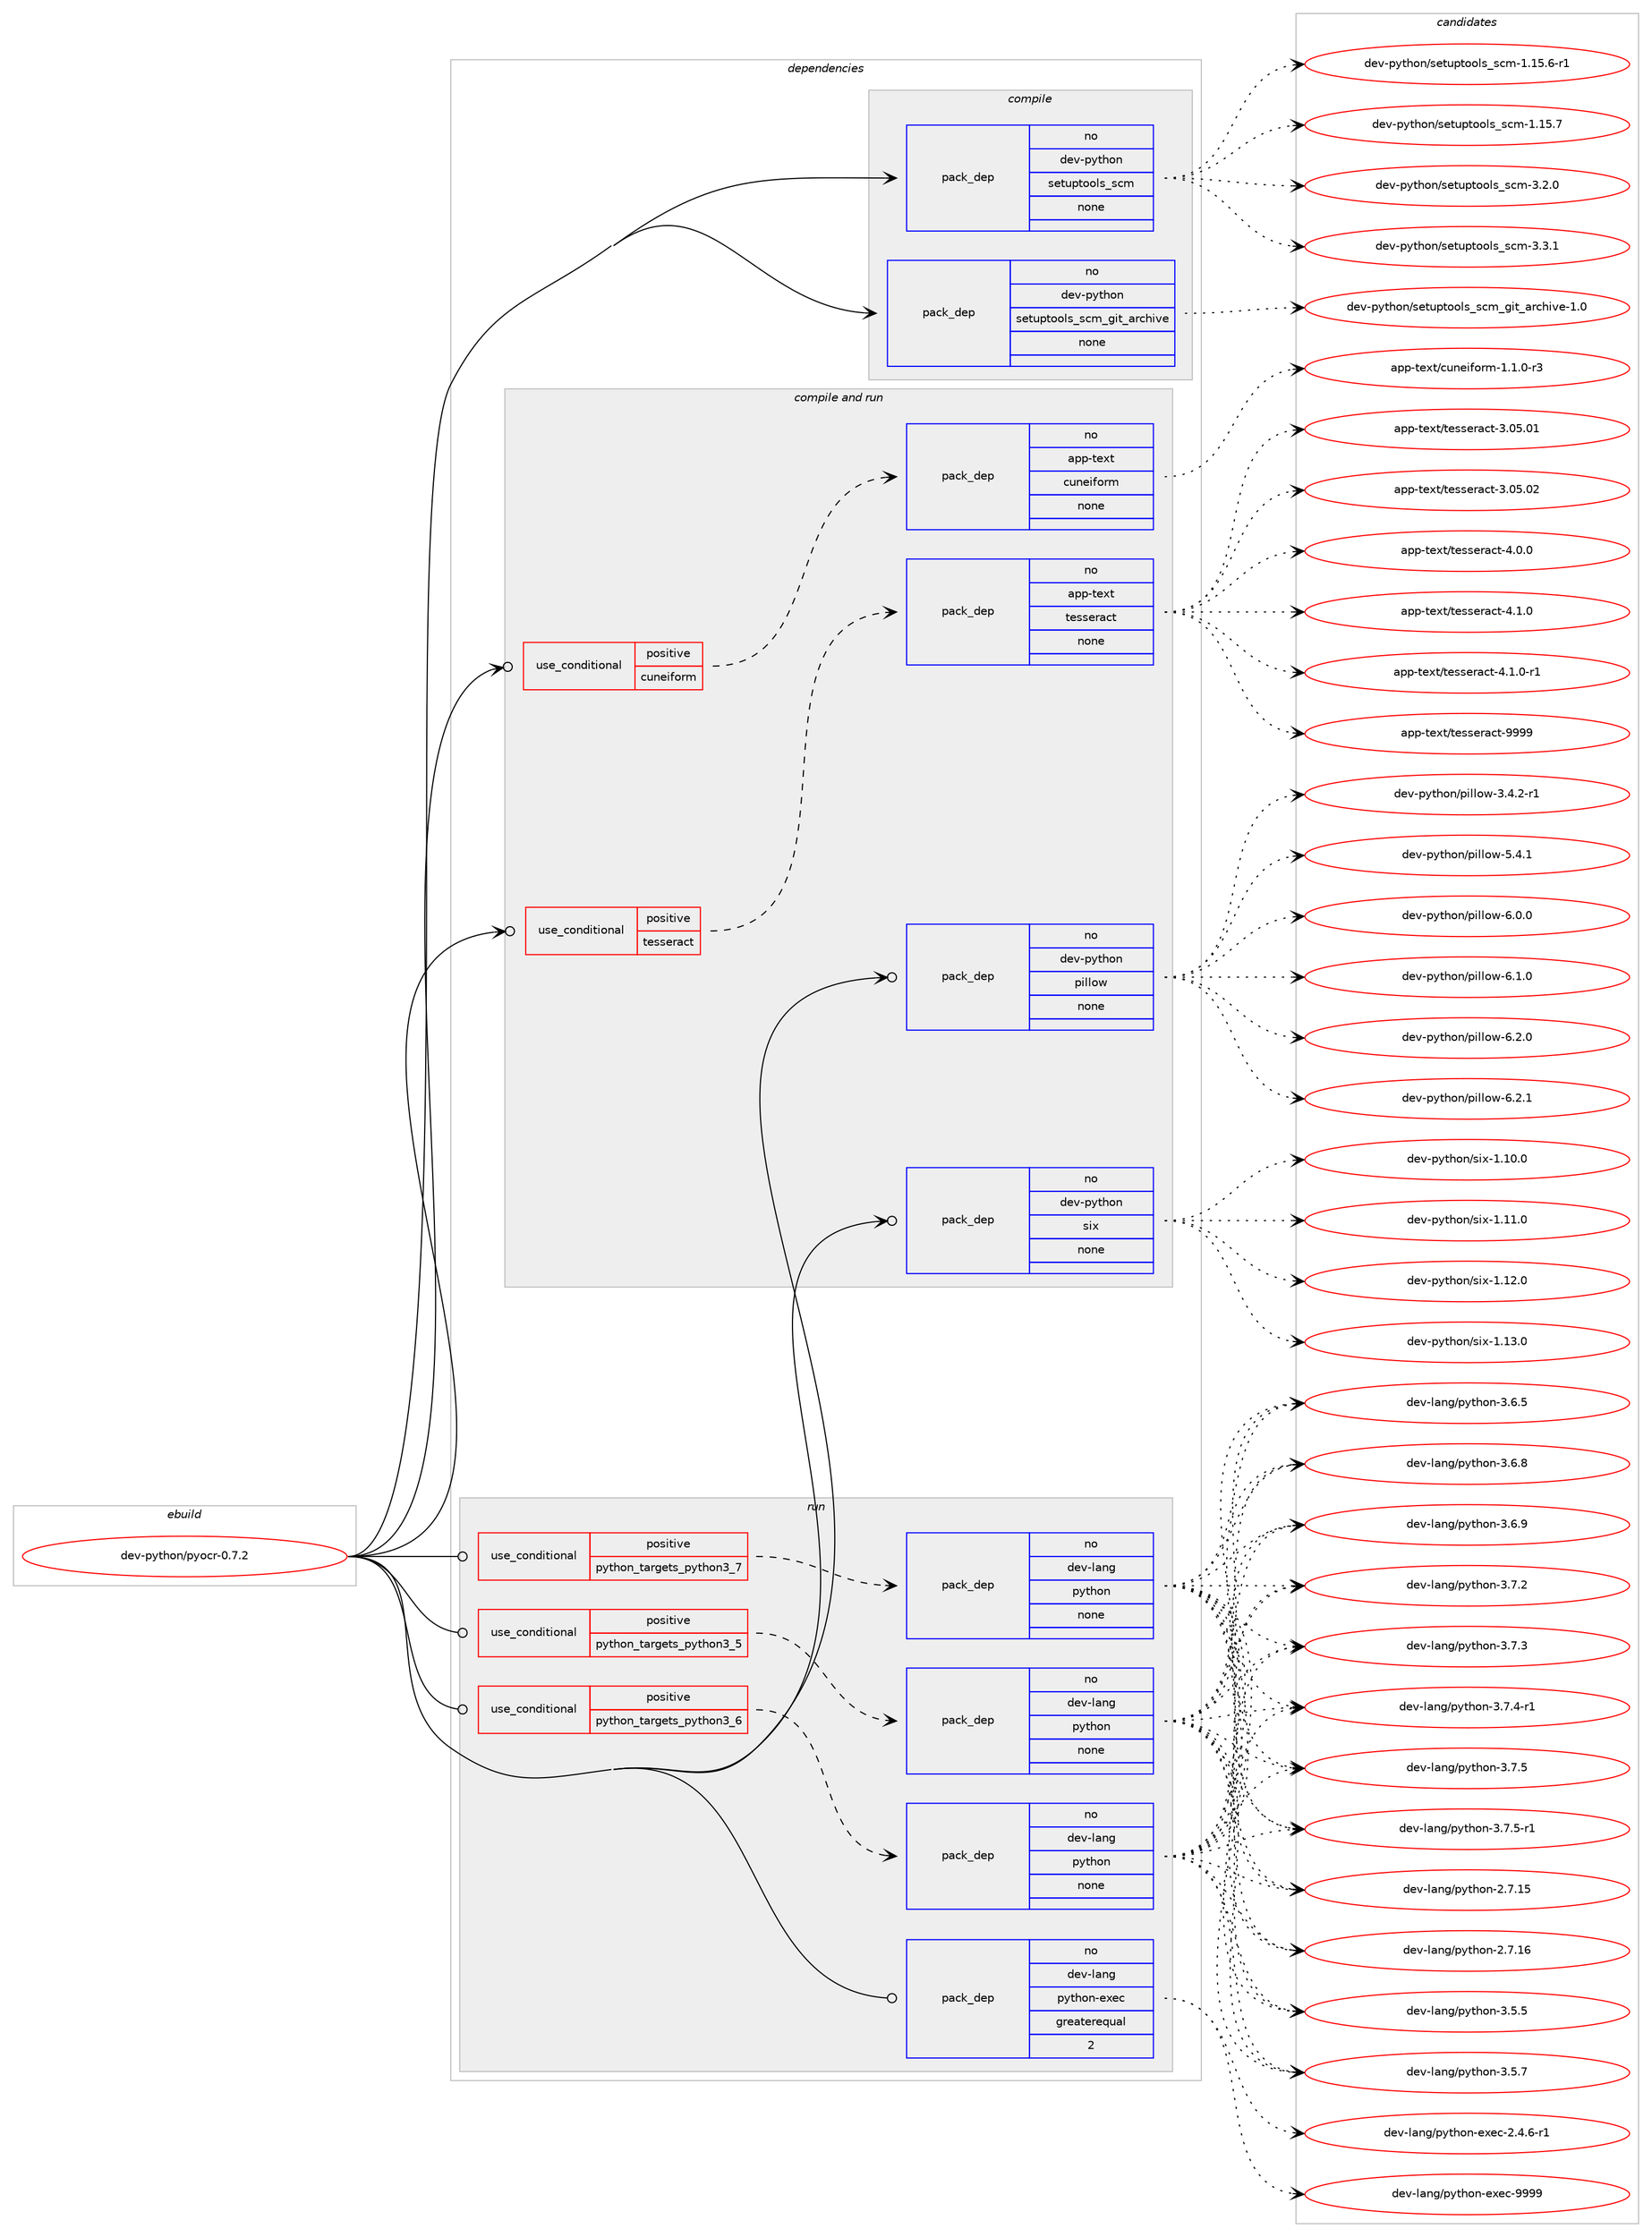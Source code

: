digraph prolog {

# *************
# Graph options
# *************

newrank=true;
concentrate=true;
compound=true;
graph [rankdir=LR,fontname=Helvetica,fontsize=10,ranksep=1.5];#, ranksep=2.5, nodesep=0.2];
edge  [arrowhead=vee];
node  [fontname=Helvetica,fontsize=10];

# **********
# The ebuild
# **********

subgraph cluster_leftcol {
color=gray;
rank=same;
label=<<i>ebuild</i>>;
id [label="dev-python/pyocr-0.7.2", color=red, width=4, href="../dev-python/pyocr-0.7.2.svg"];
}

# ****************
# The dependencies
# ****************

subgraph cluster_midcol {
color=gray;
label=<<i>dependencies</i>>;
subgraph cluster_compile {
fillcolor="#eeeeee";
style=filled;
label=<<i>compile</i>>;
subgraph pack469059 {
dependency627264 [label=<<TABLE BORDER="0" CELLBORDER="1" CELLSPACING="0" CELLPADDING="4" WIDTH="220"><TR><TD ROWSPAN="6" CELLPADDING="30">pack_dep</TD></TR><TR><TD WIDTH="110">no</TD></TR><TR><TD>dev-python</TD></TR><TR><TD>setuptools_scm</TD></TR><TR><TD>none</TD></TR><TR><TD></TD></TR></TABLE>>, shape=none, color=blue];
}
id:e -> dependency627264:w [weight=20,style="solid",arrowhead="vee"];
subgraph pack469060 {
dependency627265 [label=<<TABLE BORDER="0" CELLBORDER="1" CELLSPACING="0" CELLPADDING="4" WIDTH="220"><TR><TD ROWSPAN="6" CELLPADDING="30">pack_dep</TD></TR><TR><TD WIDTH="110">no</TD></TR><TR><TD>dev-python</TD></TR><TR><TD>setuptools_scm_git_archive</TD></TR><TR><TD>none</TD></TR><TR><TD></TD></TR></TABLE>>, shape=none, color=blue];
}
id:e -> dependency627265:w [weight=20,style="solid",arrowhead="vee"];
}
subgraph cluster_compileandrun {
fillcolor="#eeeeee";
style=filled;
label=<<i>compile and run</i>>;
subgraph cond146356 {
dependency627266 [label=<<TABLE BORDER="0" CELLBORDER="1" CELLSPACING="0" CELLPADDING="4"><TR><TD ROWSPAN="3" CELLPADDING="10">use_conditional</TD></TR><TR><TD>positive</TD></TR><TR><TD>cuneiform</TD></TR></TABLE>>, shape=none, color=red];
subgraph pack469061 {
dependency627267 [label=<<TABLE BORDER="0" CELLBORDER="1" CELLSPACING="0" CELLPADDING="4" WIDTH="220"><TR><TD ROWSPAN="6" CELLPADDING="30">pack_dep</TD></TR><TR><TD WIDTH="110">no</TD></TR><TR><TD>app-text</TD></TR><TR><TD>cuneiform</TD></TR><TR><TD>none</TD></TR><TR><TD></TD></TR></TABLE>>, shape=none, color=blue];
}
dependency627266:e -> dependency627267:w [weight=20,style="dashed",arrowhead="vee"];
}
id:e -> dependency627266:w [weight=20,style="solid",arrowhead="odotvee"];
subgraph cond146357 {
dependency627268 [label=<<TABLE BORDER="0" CELLBORDER="1" CELLSPACING="0" CELLPADDING="4"><TR><TD ROWSPAN="3" CELLPADDING="10">use_conditional</TD></TR><TR><TD>positive</TD></TR><TR><TD>tesseract</TD></TR></TABLE>>, shape=none, color=red];
subgraph pack469062 {
dependency627269 [label=<<TABLE BORDER="0" CELLBORDER="1" CELLSPACING="0" CELLPADDING="4" WIDTH="220"><TR><TD ROWSPAN="6" CELLPADDING="30">pack_dep</TD></TR><TR><TD WIDTH="110">no</TD></TR><TR><TD>app-text</TD></TR><TR><TD>tesseract</TD></TR><TR><TD>none</TD></TR><TR><TD></TD></TR></TABLE>>, shape=none, color=blue];
}
dependency627268:e -> dependency627269:w [weight=20,style="dashed",arrowhead="vee"];
}
id:e -> dependency627268:w [weight=20,style="solid",arrowhead="odotvee"];
subgraph pack469063 {
dependency627270 [label=<<TABLE BORDER="0" CELLBORDER="1" CELLSPACING="0" CELLPADDING="4" WIDTH="220"><TR><TD ROWSPAN="6" CELLPADDING="30">pack_dep</TD></TR><TR><TD WIDTH="110">no</TD></TR><TR><TD>dev-python</TD></TR><TR><TD>pillow</TD></TR><TR><TD>none</TD></TR><TR><TD></TD></TR></TABLE>>, shape=none, color=blue];
}
id:e -> dependency627270:w [weight=20,style="solid",arrowhead="odotvee"];
subgraph pack469064 {
dependency627271 [label=<<TABLE BORDER="0" CELLBORDER="1" CELLSPACING="0" CELLPADDING="4" WIDTH="220"><TR><TD ROWSPAN="6" CELLPADDING="30">pack_dep</TD></TR><TR><TD WIDTH="110">no</TD></TR><TR><TD>dev-python</TD></TR><TR><TD>six</TD></TR><TR><TD>none</TD></TR><TR><TD></TD></TR></TABLE>>, shape=none, color=blue];
}
id:e -> dependency627271:w [weight=20,style="solid",arrowhead="odotvee"];
}
subgraph cluster_run {
fillcolor="#eeeeee";
style=filled;
label=<<i>run</i>>;
subgraph cond146358 {
dependency627272 [label=<<TABLE BORDER="0" CELLBORDER="1" CELLSPACING="0" CELLPADDING="4"><TR><TD ROWSPAN="3" CELLPADDING="10">use_conditional</TD></TR><TR><TD>positive</TD></TR><TR><TD>python_targets_python3_5</TD></TR></TABLE>>, shape=none, color=red];
subgraph pack469065 {
dependency627273 [label=<<TABLE BORDER="0" CELLBORDER="1" CELLSPACING="0" CELLPADDING="4" WIDTH="220"><TR><TD ROWSPAN="6" CELLPADDING="30">pack_dep</TD></TR><TR><TD WIDTH="110">no</TD></TR><TR><TD>dev-lang</TD></TR><TR><TD>python</TD></TR><TR><TD>none</TD></TR><TR><TD></TD></TR></TABLE>>, shape=none, color=blue];
}
dependency627272:e -> dependency627273:w [weight=20,style="dashed",arrowhead="vee"];
}
id:e -> dependency627272:w [weight=20,style="solid",arrowhead="odot"];
subgraph cond146359 {
dependency627274 [label=<<TABLE BORDER="0" CELLBORDER="1" CELLSPACING="0" CELLPADDING="4"><TR><TD ROWSPAN="3" CELLPADDING="10">use_conditional</TD></TR><TR><TD>positive</TD></TR><TR><TD>python_targets_python3_6</TD></TR></TABLE>>, shape=none, color=red];
subgraph pack469066 {
dependency627275 [label=<<TABLE BORDER="0" CELLBORDER="1" CELLSPACING="0" CELLPADDING="4" WIDTH="220"><TR><TD ROWSPAN="6" CELLPADDING="30">pack_dep</TD></TR><TR><TD WIDTH="110">no</TD></TR><TR><TD>dev-lang</TD></TR><TR><TD>python</TD></TR><TR><TD>none</TD></TR><TR><TD></TD></TR></TABLE>>, shape=none, color=blue];
}
dependency627274:e -> dependency627275:w [weight=20,style="dashed",arrowhead="vee"];
}
id:e -> dependency627274:w [weight=20,style="solid",arrowhead="odot"];
subgraph cond146360 {
dependency627276 [label=<<TABLE BORDER="0" CELLBORDER="1" CELLSPACING="0" CELLPADDING="4"><TR><TD ROWSPAN="3" CELLPADDING="10">use_conditional</TD></TR><TR><TD>positive</TD></TR><TR><TD>python_targets_python3_7</TD></TR></TABLE>>, shape=none, color=red];
subgraph pack469067 {
dependency627277 [label=<<TABLE BORDER="0" CELLBORDER="1" CELLSPACING="0" CELLPADDING="4" WIDTH="220"><TR><TD ROWSPAN="6" CELLPADDING="30">pack_dep</TD></TR><TR><TD WIDTH="110">no</TD></TR><TR><TD>dev-lang</TD></TR><TR><TD>python</TD></TR><TR><TD>none</TD></TR><TR><TD></TD></TR></TABLE>>, shape=none, color=blue];
}
dependency627276:e -> dependency627277:w [weight=20,style="dashed",arrowhead="vee"];
}
id:e -> dependency627276:w [weight=20,style="solid",arrowhead="odot"];
subgraph pack469068 {
dependency627278 [label=<<TABLE BORDER="0" CELLBORDER="1" CELLSPACING="0" CELLPADDING="4" WIDTH="220"><TR><TD ROWSPAN="6" CELLPADDING="30">pack_dep</TD></TR><TR><TD WIDTH="110">no</TD></TR><TR><TD>dev-lang</TD></TR><TR><TD>python-exec</TD></TR><TR><TD>greaterequal</TD></TR><TR><TD>2</TD></TR></TABLE>>, shape=none, color=blue];
}
id:e -> dependency627278:w [weight=20,style="solid",arrowhead="odot"];
}
}

# **************
# The candidates
# **************

subgraph cluster_choices {
rank=same;
color=gray;
label=<<i>candidates</i>>;

subgraph choice469059 {
color=black;
nodesep=1;
choice10010111845112121116104111110471151011161171121161111111081159511599109454946495346544511449 [label="dev-python/setuptools_scm-1.15.6-r1", color=red, width=4,href="../dev-python/setuptools_scm-1.15.6-r1.svg"];
choice1001011184511212111610411111047115101116117112116111111108115951159910945494649534655 [label="dev-python/setuptools_scm-1.15.7", color=red, width=4,href="../dev-python/setuptools_scm-1.15.7.svg"];
choice10010111845112121116104111110471151011161171121161111111081159511599109455146504648 [label="dev-python/setuptools_scm-3.2.0", color=red, width=4,href="../dev-python/setuptools_scm-3.2.0.svg"];
choice10010111845112121116104111110471151011161171121161111111081159511599109455146514649 [label="dev-python/setuptools_scm-3.3.1", color=red, width=4,href="../dev-python/setuptools_scm-3.3.1.svg"];
dependency627264:e -> choice10010111845112121116104111110471151011161171121161111111081159511599109454946495346544511449:w [style=dotted,weight="100"];
dependency627264:e -> choice1001011184511212111610411111047115101116117112116111111108115951159910945494649534655:w [style=dotted,weight="100"];
dependency627264:e -> choice10010111845112121116104111110471151011161171121161111111081159511599109455146504648:w [style=dotted,weight="100"];
dependency627264:e -> choice10010111845112121116104111110471151011161171121161111111081159511599109455146514649:w [style=dotted,weight="100"];
}
subgraph choice469060 {
color=black;
nodesep=1;
choice100101118451121211161041111104711510111611711211611111110811595115991099510310511695971149910410511810145494648 [label="dev-python/setuptools_scm_git_archive-1.0", color=red, width=4,href="../dev-python/setuptools_scm_git_archive-1.0.svg"];
dependency627265:e -> choice100101118451121211161041111104711510111611711211611111110811595115991099510310511695971149910410511810145494648:w [style=dotted,weight="100"];
}
subgraph choice469061 {
color=black;
nodesep=1;
choice971121124511610112011647991171101011051021111141094549464946484511451 [label="app-text/cuneiform-1.1.0-r3", color=red, width=4,href="../app-text/cuneiform-1.1.0-r3.svg"];
dependency627267:e -> choice971121124511610112011647991171101011051021111141094549464946484511451:w [style=dotted,weight="100"];
}
subgraph choice469062 {
color=black;
nodesep=1;
choice97112112451161011201164711610111511510111497991164551464853464849 [label="app-text/tesseract-3.05.01", color=red, width=4,href="../app-text/tesseract-3.05.01.svg"];
choice97112112451161011201164711610111511510111497991164551464853464850 [label="app-text/tesseract-3.05.02", color=red, width=4,href="../app-text/tesseract-3.05.02.svg"];
choice9711211245116101120116471161011151151011149799116455246484648 [label="app-text/tesseract-4.0.0", color=red, width=4,href="../app-text/tesseract-4.0.0.svg"];
choice9711211245116101120116471161011151151011149799116455246494648 [label="app-text/tesseract-4.1.0", color=red, width=4,href="../app-text/tesseract-4.1.0.svg"];
choice97112112451161011201164711610111511510111497991164552464946484511449 [label="app-text/tesseract-4.1.0-r1", color=red, width=4,href="../app-text/tesseract-4.1.0-r1.svg"];
choice97112112451161011201164711610111511510111497991164557575757 [label="app-text/tesseract-9999", color=red, width=4,href="../app-text/tesseract-9999.svg"];
dependency627269:e -> choice97112112451161011201164711610111511510111497991164551464853464849:w [style=dotted,weight="100"];
dependency627269:e -> choice97112112451161011201164711610111511510111497991164551464853464850:w [style=dotted,weight="100"];
dependency627269:e -> choice9711211245116101120116471161011151151011149799116455246484648:w [style=dotted,weight="100"];
dependency627269:e -> choice9711211245116101120116471161011151151011149799116455246494648:w [style=dotted,weight="100"];
dependency627269:e -> choice97112112451161011201164711610111511510111497991164552464946484511449:w [style=dotted,weight="100"];
dependency627269:e -> choice97112112451161011201164711610111511510111497991164557575757:w [style=dotted,weight="100"];
}
subgraph choice469063 {
color=black;
nodesep=1;
choice10010111845112121116104111110471121051081081111194551465246504511449 [label="dev-python/pillow-3.4.2-r1", color=red, width=4,href="../dev-python/pillow-3.4.2-r1.svg"];
choice1001011184511212111610411111047112105108108111119455346524649 [label="dev-python/pillow-5.4.1", color=red, width=4,href="../dev-python/pillow-5.4.1.svg"];
choice1001011184511212111610411111047112105108108111119455446484648 [label="dev-python/pillow-6.0.0", color=red, width=4,href="../dev-python/pillow-6.0.0.svg"];
choice1001011184511212111610411111047112105108108111119455446494648 [label="dev-python/pillow-6.1.0", color=red, width=4,href="../dev-python/pillow-6.1.0.svg"];
choice1001011184511212111610411111047112105108108111119455446504648 [label="dev-python/pillow-6.2.0", color=red, width=4,href="../dev-python/pillow-6.2.0.svg"];
choice1001011184511212111610411111047112105108108111119455446504649 [label="dev-python/pillow-6.2.1", color=red, width=4,href="../dev-python/pillow-6.2.1.svg"];
dependency627270:e -> choice10010111845112121116104111110471121051081081111194551465246504511449:w [style=dotted,weight="100"];
dependency627270:e -> choice1001011184511212111610411111047112105108108111119455346524649:w [style=dotted,weight="100"];
dependency627270:e -> choice1001011184511212111610411111047112105108108111119455446484648:w [style=dotted,weight="100"];
dependency627270:e -> choice1001011184511212111610411111047112105108108111119455446494648:w [style=dotted,weight="100"];
dependency627270:e -> choice1001011184511212111610411111047112105108108111119455446504648:w [style=dotted,weight="100"];
dependency627270:e -> choice1001011184511212111610411111047112105108108111119455446504649:w [style=dotted,weight="100"];
}
subgraph choice469064 {
color=black;
nodesep=1;
choice100101118451121211161041111104711510512045494649484648 [label="dev-python/six-1.10.0", color=red, width=4,href="../dev-python/six-1.10.0.svg"];
choice100101118451121211161041111104711510512045494649494648 [label="dev-python/six-1.11.0", color=red, width=4,href="../dev-python/six-1.11.0.svg"];
choice100101118451121211161041111104711510512045494649504648 [label="dev-python/six-1.12.0", color=red, width=4,href="../dev-python/six-1.12.0.svg"];
choice100101118451121211161041111104711510512045494649514648 [label="dev-python/six-1.13.0", color=red, width=4,href="../dev-python/six-1.13.0.svg"];
dependency627271:e -> choice100101118451121211161041111104711510512045494649484648:w [style=dotted,weight="100"];
dependency627271:e -> choice100101118451121211161041111104711510512045494649494648:w [style=dotted,weight="100"];
dependency627271:e -> choice100101118451121211161041111104711510512045494649504648:w [style=dotted,weight="100"];
dependency627271:e -> choice100101118451121211161041111104711510512045494649514648:w [style=dotted,weight="100"];
}
subgraph choice469065 {
color=black;
nodesep=1;
choice10010111845108971101034711212111610411111045504655464953 [label="dev-lang/python-2.7.15", color=red, width=4,href="../dev-lang/python-2.7.15.svg"];
choice10010111845108971101034711212111610411111045504655464954 [label="dev-lang/python-2.7.16", color=red, width=4,href="../dev-lang/python-2.7.16.svg"];
choice100101118451089711010347112121116104111110455146534653 [label="dev-lang/python-3.5.5", color=red, width=4,href="../dev-lang/python-3.5.5.svg"];
choice100101118451089711010347112121116104111110455146534655 [label="dev-lang/python-3.5.7", color=red, width=4,href="../dev-lang/python-3.5.7.svg"];
choice100101118451089711010347112121116104111110455146544653 [label="dev-lang/python-3.6.5", color=red, width=4,href="../dev-lang/python-3.6.5.svg"];
choice100101118451089711010347112121116104111110455146544656 [label="dev-lang/python-3.6.8", color=red, width=4,href="../dev-lang/python-3.6.8.svg"];
choice100101118451089711010347112121116104111110455146544657 [label="dev-lang/python-3.6.9", color=red, width=4,href="../dev-lang/python-3.6.9.svg"];
choice100101118451089711010347112121116104111110455146554650 [label="dev-lang/python-3.7.2", color=red, width=4,href="../dev-lang/python-3.7.2.svg"];
choice100101118451089711010347112121116104111110455146554651 [label="dev-lang/python-3.7.3", color=red, width=4,href="../dev-lang/python-3.7.3.svg"];
choice1001011184510897110103471121211161041111104551465546524511449 [label="dev-lang/python-3.7.4-r1", color=red, width=4,href="../dev-lang/python-3.7.4-r1.svg"];
choice100101118451089711010347112121116104111110455146554653 [label="dev-lang/python-3.7.5", color=red, width=4,href="../dev-lang/python-3.7.5.svg"];
choice1001011184510897110103471121211161041111104551465546534511449 [label="dev-lang/python-3.7.5-r1", color=red, width=4,href="../dev-lang/python-3.7.5-r1.svg"];
dependency627273:e -> choice10010111845108971101034711212111610411111045504655464953:w [style=dotted,weight="100"];
dependency627273:e -> choice10010111845108971101034711212111610411111045504655464954:w [style=dotted,weight="100"];
dependency627273:e -> choice100101118451089711010347112121116104111110455146534653:w [style=dotted,weight="100"];
dependency627273:e -> choice100101118451089711010347112121116104111110455146534655:w [style=dotted,weight="100"];
dependency627273:e -> choice100101118451089711010347112121116104111110455146544653:w [style=dotted,weight="100"];
dependency627273:e -> choice100101118451089711010347112121116104111110455146544656:w [style=dotted,weight="100"];
dependency627273:e -> choice100101118451089711010347112121116104111110455146544657:w [style=dotted,weight="100"];
dependency627273:e -> choice100101118451089711010347112121116104111110455146554650:w [style=dotted,weight="100"];
dependency627273:e -> choice100101118451089711010347112121116104111110455146554651:w [style=dotted,weight="100"];
dependency627273:e -> choice1001011184510897110103471121211161041111104551465546524511449:w [style=dotted,weight="100"];
dependency627273:e -> choice100101118451089711010347112121116104111110455146554653:w [style=dotted,weight="100"];
dependency627273:e -> choice1001011184510897110103471121211161041111104551465546534511449:w [style=dotted,weight="100"];
}
subgraph choice469066 {
color=black;
nodesep=1;
choice10010111845108971101034711212111610411111045504655464953 [label="dev-lang/python-2.7.15", color=red, width=4,href="../dev-lang/python-2.7.15.svg"];
choice10010111845108971101034711212111610411111045504655464954 [label="dev-lang/python-2.7.16", color=red, width=4,href="../dev-lang/python-2.7.16.svg"];
choice100101118451089711010347112121116104111110455146534653 [label="dev-lang/python-3.5.5", color=red, width=4,href="../dev-lang/python-3.5.5.svg"];
choice100101118451089711010347112121116104111110455146534655 [label="dev-lang/python-3.5.7", color=red, width=4,href="../dev-lang/python-3.5.7.svg"];
choice100101118451089711010347112121116104111110455146544653 [label="dev-lang/python-3.6.5", color=red, width=4,href="../dev-lang/python-3.6.5.svg"];
choice100101118451089711010347112121116104111110455146544656 [label="dev-lang/python-3.6.8", color=red, width=4,href="../dev-lang/python-3.6.8.svg"];
choice100101118451089711010347112121116104111110455146544657 [label="dev-lang/python-3.6.9", color=red, width=4,href="../dev-lang/python-3.6.9.svg"];
choice100101118451089711010347112121116104111110455146554650 [label="dev-lang/python-3.7.2", color=red, width=4,href="../dev-lang/python-3.7.2.svg"];
choice100101118451089711010347112121116104111110455146554651 [label="dev-lang/python-3.7.3", color=red, width=4,href="../dev-lang/python-3.7.3.svg"];
choice1001011184510897110103471121211161041111104551465546524511449 [label="dev-lang/python-3.7.4-r1", color=red, width=4,href="../dev-lang/python-3.7.4-r1.svg"];
choice100101118451089711010347112121116104111110455146554653 [label="dev-lang/python-3.7.5", color=red, width=4,href="../dev-lang/python-3.7.5.svg"];
choice1001011184510897110103471121211161041111104551465546534511449 [label="dev-lang/python-3.7.5-r1", color=red, width=4,href="../dev-lang/python-3.7.5-r1.svg"];
dependency627275:e -> choice10010111845108971101034711212111610411111045504655464953:w [style=dotted,weight="100"];
dependency627275:e -> choice10010111845108971101034711212111610411111045504655464954:w [style=dotted,weight="100"];
dependency627275:e -> choice100101118451089711010347112121116104111110455146534653:w [style=dotted,weight="100"];
dependency627275:e -> choice100101118451089711010347112121116104111110455146534655:w [style=dotted,weight="100"];
dependency627275:e -> choice100101118451089711010347112121116104111110455146544653:w [style=dotted,weight="100"];
dependency627275:e -> choice100101118451089711010347112121116104111110455146544656:w [style=dotted,weight="100"];
dependency627275:e -> choice100101118451089711010347112121116104111110455146544657:w [style=dotted,weight="100"];
dependency627275:e -> choice100101118451089711010347112121116104111110455146554650:w [style=dotted,weight="100"];
dependency627275:e -> choice100101118451089711010347112121116104111110455146554651:w [style=dotted,weight="100"];
dependency627275:e -> choice1001011184510897110103471121211161041111104551465546524511449:w [style=dotted,weight="100"];
dependency627275:e -> choice100101118451089711010347112121116104111110455146554653:w [style=dotted,weight="100"];
dependency627275:e -> choice1001011184510897110103471121211161041111104551465546534511449:w [style=dotted,weight="100"];
}
subgraph choice469067 {
color=black;
nodesep=1;
choice10010111845108971101034711212111610411111045504655464953 [label="dev-lang/python-2.7.15", color=red, width=4,href="../dev-lang/python-2.7.15.svg"];
choice10010111845108971101034711212111610411111045504655464954 [label="dev-lang/python-2.7.16", color=red, width=4,href="../dev-lang/python-2.7.16.svg"];
choice100101118451089711010347112121116104111110455146534653 [label="dev-lang/python-3.5.5", color=red, width=4,href="../dev-lang/python-3.5.5.svg"];
choice100101118451089711010347112121116104111110455146534655 [label="dev-lang/python-3.5.7", color=red, width=4,href="../dev-lang/python-3.5.7.svg"];
choice100101118451089711010347112121116104111110455146544653 [label="dev-lang/python-3.6.5", color=red, width=4,href="../dev-lang/python-3.6.5.svg"];
choice100101118451089711010347112121116104111110455146544656 [label="dev-lang/python-3.6.8", color=red, width=4,href="../dev-lang/python-3.6.8.svg"];
choice100101118451089711010347112121116104111110455146544657 [label="dev-lang/python-3.6.9", color=red, width=4,href="../dev-lang/python-3.6.9.svg"];
choice100101118451089711010347112121116104111110455146554650 [label="dev-lang/python-3.7.2", color=red, width=4,href="../dev-lang/python-3.7.2.svg"];
choice100101118451089711010347112121116104111110455146554651 [label="dev-lang/python-3.7.3", color=red, width=4,href="../dev-lang/python-3.7.3.svg"];
choice1001011184510897110103471121211161041111104551465546524511449 [label="dev-lang/python-3.7.4-r1", color=red, width=4,href="../dev-lang/python-3.7.4-r1.svg"];
choice100101118451089711010347112121116104111110455146554653 [label="dev-lang/python-3.7.5", color=red, width=4,href="../dev-lang/python-3.7.5.svg"];
choice1001011184510897110103471121211161041111104551465546534511449 [label="dev-lang/python-3.7.5-r1", color=red, width=4,href="../dev-lang/python-3.7.5-r1.svg"];
dependency627277:e -> choice10010111845108971101034711212111610411111045504655464953:w [style=dotted,weight="100"];
dependency627277:e -> choice10010111845108971101034711212111610411111045504655464954:w [style=dotted,weight="100"];
dependency627277:e -> choice100101118451089711010347112121116104111110455146534653:w [style=dotted,weight="100"];
dependency627277:e -> choice100101118451089711010347112121116104111110455146534655:w [style=dotted,weight="100"];
dependency627277:e -> choice100101118451089711010347112121116104111110455146544653:w [style=dotted,weight="100"];
dependency627277:e -> choice100101118451089711010347112121116104111110455146544656:w [style=dotted,weight="100"];
dependency627277:e -> choice100101118451089711010347112121116104111110455146544657:w [style=dotted,weight="100"];
dependency627277:e -> choice100101118451089711010347112121116104111110455146554650:w [style=dotted,weight="100"];
dependency627277:e -> choice100101118451089711010347112121116104111110455146554651:w [style=dotted,weight="100"];
dependency627277:e -> choice1001011184510897110103471121211161041111104551465546524511449:w [style=dotted,weight="100"];
dependency627277:e -> choice100101118451089711010347112121116104111110455146554653:w [style=dotted,weight="100"];
dependency627277:e -> choice1001011184510897110103471121211161041111104551465546534511449:w [style=dotted,weight="100"];
}
subgraph choice469068 {
color=black;
nodesep=1;
choice10010111845108971101034711212111610411111045101120101994550465246544511449 [label="dev-lang/python-exec-2.4.6-r1", color=red, width=4,href="../dev-lang/python-exec-2.4.6-r1.svg"];
choice10010111845108971101034711212111610411111045101120101994557575757 [label="dev-lang/python-exec-9999", color=red, width=4,href="../dev-lang/python-exec-9999.svg"];
dependency627278:e -> choice10010111845108971101034711212111610411111045101120101994550465246544511449:w [style=dotted,weight="100"];
dependency627278:e -> choice10010111845108971101034711212111610411111045101120101994557575757:w [style=dotted,weight="100"];
}
}

}
